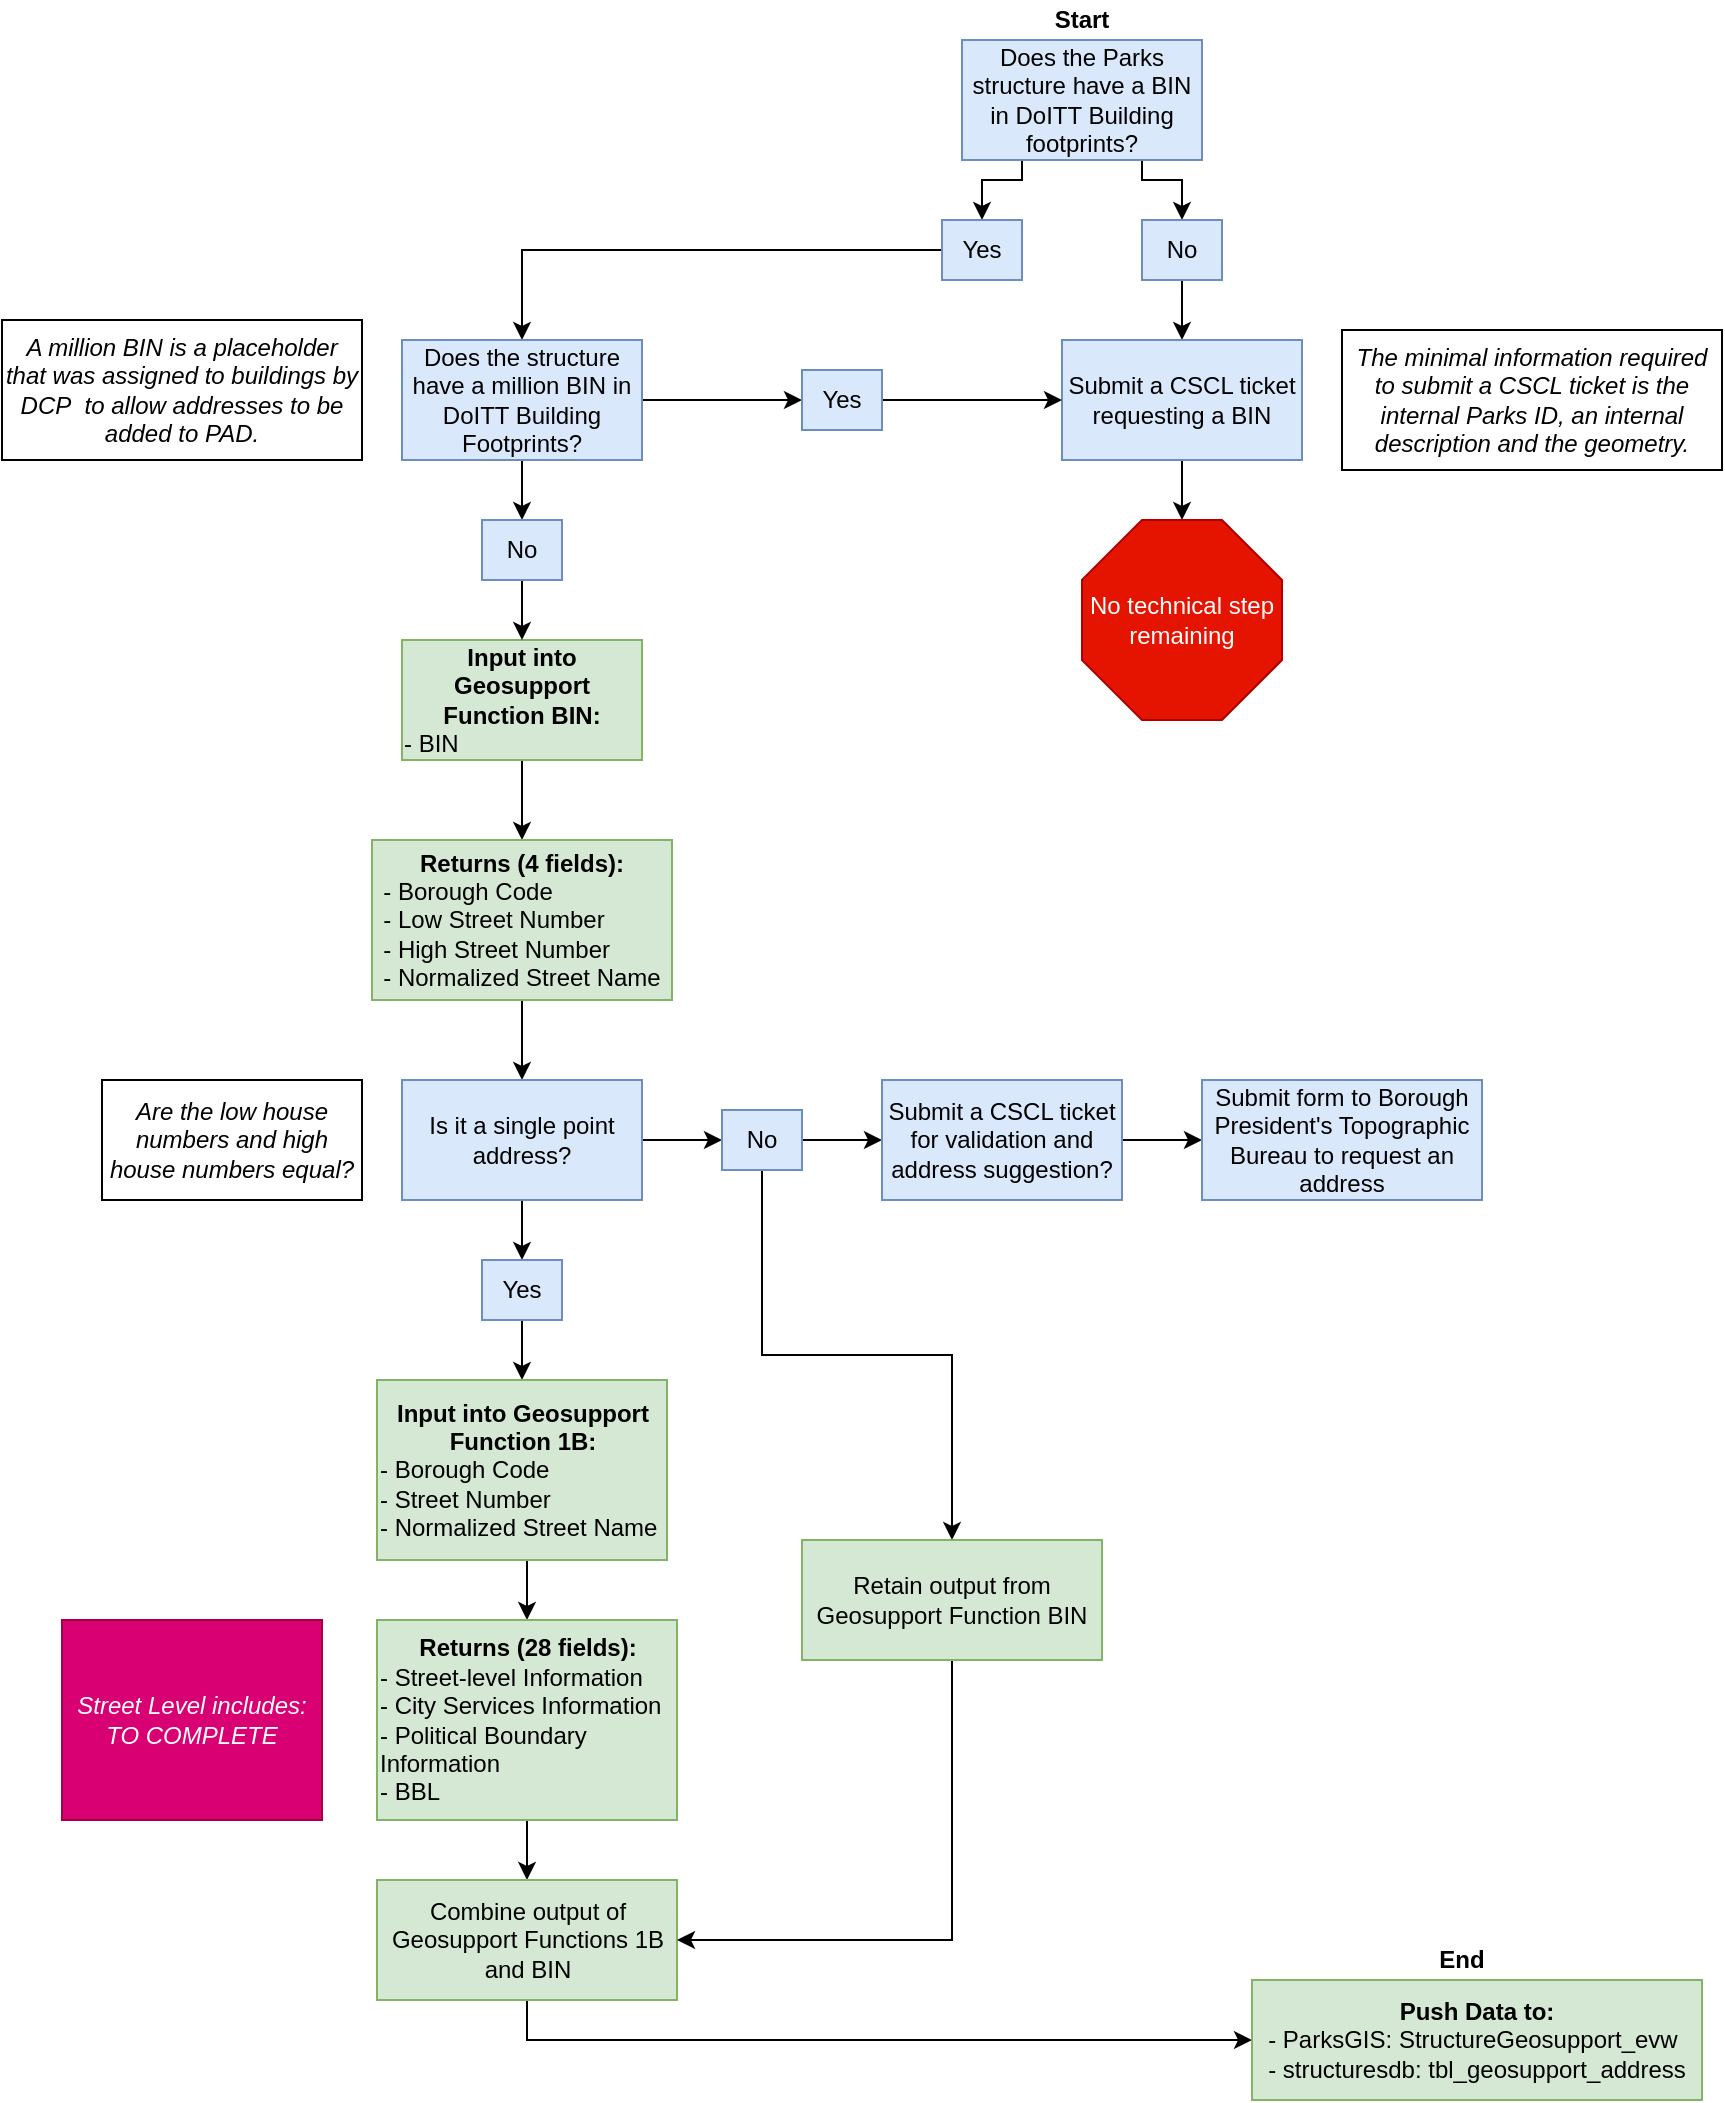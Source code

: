 <mxfile version="13.5.9" type="github">
  <diagram id="P0ZCVF98Ue42GssgXytQ" name="Page-1">
    <mxGraphModel dx="2272" dy="794" grid="1" gridSize="10" guides="1" tooltips="1" connect="1" arrows="1" fold="1" page="1" pageScale="1" pageWidth="850" pageHeight="1100" math="0" shadow="0">
      <root>
        <mxCell id="0" />
        <mxCell id="1" parent="0" />
        <mxCell id="Gs7SRbzFLweDe3SecU4g-5" style="edgeStyle=orthogonalEdgeStyle;rounded=0;orthogonalLoop=1;jettySize=auto;html=1;exitX=0.25;exitY=1;exitDx=0;exitDy=0;entryX=0.5;entryY=0;entryDx=0;entryDy=0;" edge="1" parent="1" source="Gs7SRbzFLweDe3SecU4g-1" target="Gs7SRbzFLweDe3SecU4g-3">
          <mxGeometry relative="1" as="geometry">
            <Array as="points">
              <mxPoint x="310" y="140" />
              <mxPoint x="290" y="140" />
            </Array>
          </mxGeometry>
        </mxCell>
        <mxCell id="Gs7SRbzFLweDe3SecU4g-6" style="edgeStyle=orthogonalEdgeStyle;rounded=0;orthogonalLoop=1;jettySize=auto;html=1;exitX=0.75;exitY=1;exitDx=0;exitDy=0;entryX=0.5;entryY=0;entryDx=0;entryDy=0;" edge="1" parent="1" source="Gs7SRbzFLweDe3SecU4g-1" target="Gs7SRbzFLweDe3SecU4g-4">
          <mxGeometry relative="1" as="geometry">
            <Array as="points">
              <mxPoint x="370" y="140" />
              <mxPoint x="390" y="140" />
            </Array>
          </mxGeometry>
        </mxCell>
        <mxCell id="Gs7SRbzFLweDe3SecU4g-1" value="Does the Parks structure have a BIN in DoITT Building footprints?" style="rounded=0;whiteSpace=wrap;html=1;fillColor=#dae8fc;strokeColor=#6c8ebf;" vertex="1" parent="1">
          <mxGeometry x="280" y="70" width="120" height="60" as="geometry" />
        </mxCell>
        <mxCell id="Gs7SRbzFLweDe3SecU4g-24" style="edgeStyle=orthogonalEdgeStyle;rounded=0;orthogonalLoop=1;jettySize=auto;html=1;exitX=0.5;exitY=1;exitDx=0;exitDy=0;entryX=0.5;entryY=0;entryDx=0;entryDy=0;" edge="1" parent="1" source="Gs7SRbzFLweDe3SecU4g-2" target="Gs7SRbzFLweDe3SecU4g-23">
          <mxGeometry relative="1" as="geometry" />
        </mxCell>
        <mxCell id="Gs7SRbzFLweDe3SecU4g-2" value="&lt;b&gt;Input&amp;nbsp;into Geosupport Function BIN:&lt;br&gt;&lt;div style=&quot;text-align: left&quot;&gt;&lt;span style=&quot;font-weight: normal&quot;&gt;- BIN&lt;/span&gt;&lt;/div&gt;&lt;/b&gt;" style="rounded=0;whiteSpace=wrap;html=1;fillColor=#d5e8d4;strokeColor=#82b366;" vertex="1" parent="1">
          <mxGeometry y="370" width="120" height="60" as="geometry" />
        </mxCell>
        <mxCell id="Gs7SRbzFLweDe3SecU4g-16" style="edgeStyle=orthogonalEdgeStyle;rounded=0;orthogonalLoop=1;jettySize=auto;html=1;exitX=0;exitY=0.5;exitDx=0;exitDy=0;" edge="1" parent="1" source="Gs7SRbzFLweDe3SecU4g-3" target="Gs7SRbzFLweDe3SecU4g-14">
          <mxGeometry relative="1" as="geometry" />
        </mxCell>
        <mxCell id="Gs7SRbzFLweDe3SecU4g-3" value="Yes" style="rounded=0;whiteSpace=wrap;html=1;fillColor=#dae8fc;strokeColor=#6c8ebf;" vertex="1" parent="1">
          <mxGeometry x="270" y="160" width="40" height="30" as="geometry" />
        </mxCell>
        <mxCell id="Gs7SRbzFLweDe3SecU4g-12" style="edgeStyle=orthogonalEdgeStyle;rounded=0;orthogonalLoop=1;jettySize=auto;html=1;exitX=0.5;exitY=1;exitDx=0;exitDy=0;entryX=0.5;entryY=0;entryDx=0;entryDy=0;" edge="1" parent="1" source="Gs7SRbzFLweDe3SecU4g-4" target="Gs7SRbzFLweDe3SecU4g-7">
          <mxGeometry relative="1" as="geometry" />
        </mxCell>
        <mxCell id="Gs7SRbzFLweDe3SecU4g-4" value="No" style="rounded=0;whiteSpace=wrap;html=1;fillColor=#dae8fc;strokeColor=#6c8ebf;" vertex="1" parent="1">
          <mxGeometry x="370" y="160" width="40" height="30" as="geometry" />
        </mxCell>
        <mxCell id="Gs7SRbzFLweDe3SecU4g-13" style="edgeStyle=orthogonalEdgeStyle;rounded=0;orthogonalLoop=1;jettySize=auto;html=1;exitX=0.5;exitY=1;exitDx=0;exitDy=0;entryX=0.5;entryY=0;entryDx=0;entryDy=0;entryPerimeter=0;" edge="1" parent="1" source="Gs7SRbzFLweDe3SecU4g-7" target="Gs7SRbzFLweDe3SecU4g-9">
          <mxGeometry relative="1" as="geometry" />
        </mxCell>
        <mxCell id="Gs7SRbzFLweDe3SecU4g-7" value="Submit a CSCL ticket requesting a BIN" style="rounded=0;whiteSpace=wrap;html=1;fillColor=#dae8fc;strokeColor=#6c8ebf;" vertex="1" parent="1">
          <mxGeometry x="330" y="220" width="120" height="60" as="geometry" />
        </mxCell>
        <mxCell id="Gs7SRbzFLweDe3SecU4g-9" value="No technical step remaining" style="whiteSpace=wrap;html=1;shape=mxgraph.basic.octagon2;align=center;verticalAlign=middle;dx=15;fillColor=#e51400;strokeColor=#B20000;fontColor=#ffffff;" vertex="1" parent="1">
          <mxGeometry x="340" y="310" width="100" height="100" as="geometry" />
        </mxCell>
        <mxCell id="Gs7SRbzFLweDe3SecU4g-11" value="&lt;i&gt;The minimal information required to submit a CSCL ticket is the internal Parks ID, an internal description and the geometry.&lt;/i&gt;" style="rounded=0;whiteSpace=wrap;html=1;" vertex="1" parent="1">
          <mxGeometry x="470" y="215" width="190" height="70" as="geometry" />
        </mxCell>
        <mxCell id="Gs7SRbzFLweDe3SecU4g-18" style="edgeStyle=orthogonalEdgeStyle;rounded=0;orthogonalLoop=1;jettySize=auto;html=1;exitX=1;exitY=0.5;exitDx=0;exitDy=0;entryX=0;entryY=0.5;entryDx=0;entryDy=0;" edge="1" parent="1" source="Gs7SRbzFLweDe3SecU4g-14" target="Gs7SRbzFLweDe3SecU4g-17">
          <mxGeometry relative="1" as="geometry" />
        </mxCell>
        <mxCell id="Gs7SRbzFLweDe3SecU4g-21" style="edgeStyle=orthogonalEdgeStyle;rounded=0;orthogonalLoop=1;jettySize=auto;html=1;exitX=0.5;exitY=1;exitDx=0;exitDy=0;entryX=0.5;entryY=0;entryDx=0;entryDy=0;" edge="1" parent="1" source="Gs7SRbzFLweDe3SecU4g-14" target="Gs7SRbzFLweDe3SecU4g-20">
          <mxGeometry relative="1" as="geometry" />
        </mxCell>
        <mxCell id="Gs7SRbzFLweDe3SecU4g-14" value="Does the structure have a million BIN in DoITT Building Footprints?" style="rounded=0;whiteSpace=wrap;html=1;fillColor=#dae8fc;strokeColor=#6c8ebf;" vertex="1" parent="1">
          <mxGeometry y="220" width="120" height="60" as="geometry" />
        </mxCell>
        <mxCell id="Gs7SRbzFLweDe3SecU4g-15" value="&lt;i&gt;A million BIN is a placeholder that was assigned to buildings by DCP&amp;nbsp; to allow addresses to be added to PAD.&lt;/i&gt;" style="rounded=0;whiteSpace=wrap;html=1;" vertex="1" parent="1">
          <mxGeometry x="-200" y="210" width="180" height="70" as="geometry" />
        </mxCell>
        <mxCell id="Gs7SRbzFLweDe3SecU4g-19" style="edgeStyle=orthogonalEdgeStyle;rounded=0;orthogonalLoop=1;jettySize=auto;html=1;exitX=1;exitY=0.5;exitDx=0;exitDy=0;entryX=0;entryY=0.5;entryDx=0;entryDy=0;" edge="1" parent="1" source="Gs7SRbzFLweDe3SecU4g-17" target="Gs7SRbzFLweDe3SecU4g-7">
          <mxGeometry relative="1" as="geometry" />
        </mxCell>
        <mxCell id="Gs7SRbzFLweDe3SecU4g-17" value="Yes" style="rounded=0;whiteSpace=wrap;html=1;fillColor=#dae8fc;strokeColor=#6c8ebf;" vertex="1" parent="1">
          <mxGeometry x="200" y="235" width="40" height="30" as="geometry" />
        </mxCell>
        <mxCell id="Gs7SRbzFLweDe3SecU4g-22" style="edgeStyle=orthogonalEdgeStyle;rounded=0;orthogonalLoop=1;jettySize=auto;html=1;exitX=0.5;exitY=1;exitDx=0;exitDy=0;entryX=0.5;entryY=0;entryDx=0;entryDy=0;" edge="1" parent="1" source="Gs7SRbzFLweDe3SecU4g-20" target="Gs7SRbzFLweDe3SecU4g-2">
          <mxGeometry relative="1" as="geometry" />
        </mxCell>
        <mxCell id="Gs7SRbzFLweDe3SecU4g-20" value="No" style="rounded=0;whiteSpace=wrap;html=1;fillColor=#dae8fc;strokeColor=#6c8ebf;" vertex="1" parent="1">
          <mxGeometry x="40" y="310" width="40" height="30" as="geometry" />
        </mxCell>
        <mxCell id="Gs7SRbzFLweDe3SecU4g-28" style="edgeStyle=orthogonalEdgeStyle;rounded=0;orthogonalLoop=1;jettySize=auto;html=1;exitX=0.5;exitY=1;exitDx=0;exitDy=0;entryX=0.5;entryY=0;entryDx=0;entryDy=0;" edge="1" parent="1" source="Gs7SRbzFLweDe3SecU4g-23" target="Gs7SRbzFLweDe3SecU4g-25">
          <mxGeometry relative="1" as="geometry" />
        </mxCell>
        <mxCell id="Gs7SRbzFLweDe3SecU4g-23" value="&lt;b&gt;Returns (4 fields):&lt;/b&gt;&lt;br&gt;&lt;div style=&quot;text-align: left&quot;&gt;&lt;span&gt;- Borough Code&lt;/span&gt;&lt;/div&gt;&lt;div style=&quot;text-align: left&quot;&gt;&lt;span&gt;- Low Street Number&lt;/span&gt;&lt;/div&gt;&lt;div style=&quot;text-align: left&quot;&gt;&lt;span&gt;- High Street Number&lt;/span&gt;&lt;/div&gt;&lt;div style=&quot;text-align: left&quot;&gt;&lt;span&gt;- Normalized Street Name&lt;/span&gt;&lt;/div&gt;" style="rounded=0;whiteSpace=wrap;html=1;fillColor=#d5e8d4;strokeColor=#82b366;" vertex="1" parent="1">
          <mxGeometry x="-15" y="470" width="150" height="80" as="geometry" />
        </mxCell>
        <mxCell id="Gs7SRbzFLweDe3SecU4g-31" style="edgeStyle=orthogonalEdgeStyle;rounded=0;orthogonalLoop=1;jettySize=auto;html=1;exitX=1;exitY=0.5;exitDx=0;exitDy=0;entryX=0;entryY=0.5;entryDx=0;entryDy=0;" edge="1" parent="1" source="Gs7SRbzFLweDe3SecU4g-25" target="Gs7SRbzFLweDe3SecU4g-30">
          <mxGeometry relative="1" as="geometry" />
        </mxCell>
        <mxCell id="Gs7SRbzFLweDe3SecU4g-37" style="edgeStyle=orthogonalEdgeStyle;rounded=0;orthogonalLoop=1;jettySize=auto;html=1;exitX=0.5;exitY=1;exitDx=0;exitDy=0;entryX=0.5;entryY=0;entryDx=0;entryDy=0;" edge="1" parent="1" source="Gs7SRbzFLweDe3SecU4g-25" target="Gs7SRbzFLweDe3SecU4g-29">
          <mxGeometry relative="1" as="geometry" />
        </mxCell>
        <mxCell id="Gs7SRbzFLweDe3SecU4g-25" value="Is it a single point address?" style="rounded=0;whiteSpace=wrap;html=1;fillColor=#dae8fc;strokeColor=#6c8ebf;" vertex="1" parent="1">
          <mxGeometry y="590" width="120" height="60" as="geometry" />
        </mxCell>
        <mxCell id="Gs7SRbzFLweDe3SecU4g-27" value="&lt;i&gt;Are the low house numbers and high house numbers equal?&lt;/i&gt;" style="rounded=0;whiteSpace=wrap;html=1;" vertex="1" parent="1">
          <mxGeometry x="-150" y="590" width="130" height="60" as="geometry" />
        </mxCell>
        <mxCell id="Gs7SRbzFLweDe3SecU4g-40" style="edgeStyle=orthogonalEdgeStyle;rounded=0;orthogonalLoop=1;jettySize=auto;html=1;exitX=0.5;exitY=1;exitDx=0;exitDy=0;entryX=0.5;entryY=0;entryDx=0;entryDy=0;" edge="1" parent="1" source="Gs7SRbzFLweDe3SecU4g-29" target="Gs7SRbzFLweDe3SecU4g-39">
          <mxGeometry relative="1" as="geometry" />
        </mxCell>
        <mxCell id="Gs7SRbzFLweDe3SecU4g-29" value="Yes" style="rounded=0;whiteSpace=wrap;html=1;fillColor=#dae8fc;strokeColor=#6c8ebf;" vertex="1" parent="1">
          <mxGeometry x="40" y="680" width="40" height="30" as="geometry" />
        </mxCell>
        <mxCell id="Gs7SRbzFLweDe3SecU4g-34" style="edgeStyle=orthogonalEdgeStyle;rounded=0;orthogonalLoop=1;jettySize=auto;html=1;exitX=1;exitY=0.5;exitDx=0;exitDy=0;entryX=0;entryY=0.5;entryDx=0;entryDy=0;" edge="1" parent="1" source="Gs7SRbzFLweDe3SecU4g-30" target="Gs7SRbzFLweDe3SecU4g-33">
          <mxGeometry relative="1" as="geometry" />
        </mxCell>
        <mxCell id="Gs7SRbzFLweDe3SecU4g-51" style="edgeStyle=orthogonalEdgeStyle;rounded=0;orthogonalLoop=1;jettySize=auto;html=1;exitX=0.5;exitY=1;exitDx=0;exitDy=0;entryX=0.5;entryY=0;entryDx=0;entryDy=0;" edge="1" parent="1" source="Gs7SRbzFLweDe3SecU4g-30" target="Gs7SRbzFLweDe3SecU4g-50">
          <mxGeometry relative="1" as="geometry" />
        </mxCell>
        <mxCell id="Gs7SRbzFLweDe3SecU4g-30" value="No" style="rounded=0;whiteSpace=wrap;html=1;fillColor=#dae8fc;strokeColor=#6c8ebf;" vertex="1" parent="1">
          <mxGeometry x="160" y="605" width="40" height="30" as="geometry" />
        </mxCell>
        <mxCell id="Gs7SRbzFLweDe3SecU4g-36" style="edgeStyle=orthogonalEdgeStyle;rounded=0;orthogonalLoop=1;jettySize=auto;html=1;exitX=1;exitY=0.5;exitDx=0;exitDy=0;entryX=0;entryY=0.5;entryDx=0;entryDy=0;" edge="1" parent="1" source="Gs7SRbzFLweDe3SecU4g-33" target="Gs7SRbzFLweDe3SecU4g-35">
          <mxGeometry relative="1" as="geometry" />
        </mxCell>
        <mxCell id="Gs7SRbzFLweDe3SecU4g-33" value="Submit a CSCL ticket for validation and address suggestion?" style="rounded=0;whiteSpace=wrap;html=1;fillColor=#dae8fc;strokeColor=#6c8ebf;" vertex="1" parent="1">
          <mxGeometry x="240" y="590" width="120" height="60" as="geometry" />
        </mxCell>
        <mxCell id="Gs7SRbzFLweDe3SecU4g-35" value="Submit form to Borough President&#39;s Topographic Bureau to request an address" style="rounded=0;whiteSpace=wrap;html=1;fillColor=#dae8fc;strokeColor=#6c8ebf;" vertex="1" parent="1">
          <mxGeometry x="400" y="590" width="140" height="60" as="geometry" />
        </mxCell>
        <mxCell id="Gs7SRbzFLweDe3SecU4g-42" style="edgeStyle=orthogonalEdgeStyle;rounded=0;orthogonalLoop=1;jettySize=auto;html=1;exitX=0.5;exitY=1;exitDx=0;exitDy=0;entryX=0.5;entryY=0;entryDx=0;entryDy=0;" edge="1" parent="1" source="Gs7SRbzFLweDe3SecU4g-39" target="Gs7SRbzFLweDe3SecU4g-41">
          <mxGeometry relative="1" as="geometry" />
        </mxCell>
        <mxCell id="Gs7SRbzFLweDe3SecU4g-39" value="&lt;b&gt;Input&amp;nbsp;into Geosupport Function 1B:&lt;br&gt;&lt;div style=&quot;text-align: left&quot;&gt;&lt;span style=&quot;font-weight: normal&quot;&gt;- Borough Code&lt;/span&gt;&lt;/div&gt;&lt;/b&gt;&lt;div style=&quot;text-align: left&quot;&gt;&lt;span&gt;- Street Number&amp;nbsp;&lt;/span&gt;&lt;/div&gt;&lt;div style=&quot;text-align: left&quot;&gt;&lt;span&gt;- Normalized Street Name&amp;nbsp;&lt;/span&gt;&lt;/div&gt;" style="rounded=0;whiteSpace=wrap;html=1;fillColor=#d5e8d4;strokeColor=#82b366;" vertex="1" parent="1">
          <mxGeometry x="-12.5" y="740" width="145" height="90" as="geometry" />
        </mxCell>
        <mxCell id="Gs7SRbzFLweDe3SecU4g-45" style="edgeStyle=orthogonalEdgeStyle;rounded=0;orthogonalLoop=1;jettySize=auto;html=1;exitX=0.5;exitY=1;exitDx=0;exitDy=0;entryX=0.5;entryY=0;entryDx=0;entryDy=0;" edge="1" parent="1" source="Gs7SRbzFLweDe3SecU4g-41" target="Gs7SRbzFLweDe3SecU4g-44">
          <mxGeometry relative="1" as="geometry" />
        </mxCell>
        <mxCell id="Gs7SRbzFLweDe3SecU4g-41" value="&lt;b&gt;Returns (28 fields):&lt;/b&gt;&lt;br&gt;&lt;div style=&quot;text-align: left&quot;&gt;- Street-level Information&lt;/div&gt;&lt;div style=&quot;text-align: left&quot;&gt;&lt;span&gt;- City Services Information&lt;/span&gt;&lt;/div&gt;&lt;div style=&quot;text-align: left&quot;&gt;&lt;span&gt;- Political Boundary Information&lt;/span&gt;&lt;/div&gt;&lt;div style=&quot;text-align: left&quot;&gt;&lt;span&gt;- BBL&lt;/span&gt;&lt;/div&gt;" style="rounded=0;whiteSpace=wrap;html=1;fillColor=#d5e8d4;strokeColor=#82b366;" vertex="1" parent="1">
          <mxGeometry x="-12.5" y="860" width="150" height="100" as="geometry" />
        </mxCell>
        <mxCell id="Gs7SRbzFLweDe3SecU4g-43" value="&lt;i&gt;Street Level includes:&lt;br&gt;TO COMPLETE&lt;br&gt;&lt;/i&gt;" style="rounded=0;whiteSpace=wrap;html=1;fillColor=#d80073;strokeColor=#A50040;fontColor=#ffffff;" vertex="1" parent="1">
          <mxGeometry x="-170" y="860" width="130" height="100" as="geometry" />
        </mxCell>
        <mxCell id="Gs7SRbzFLweDe3SecU4g-53" style="edgeStyle=orthogonalEdgeStyle;rounded=0;orthogonalLoop=1;jettySize=auto;html=1;exitX=0.5;exitY=1;exitDx=0;exitDy=0;entryX=0;entryY=0.5;entryDx=0;entryDy=0;" edge="1" parent="1" source="Gs7SRbzFLweDe3SecU4g-44" target="Gs7SRbzFLweDe3SecU4g-47">
          <mxGeometry relative="1" as="geometry" />
        </mxCell>
        <mxCell id="Gs7SRbzFLweDe3SecU4g-44" value="Combine output of Geosupport Functions 1B and BIN" style="rounded=0;whiteSpace=wrap;html=1;fillColor=#d5e8d4;strokeColor=#82b366;" vertex="1" parent="1">
          <mxGeometry x="-12.5" y="990" width="150" height="60" as="geometry" />
        </mxCell>
        <mxCell id="Gs7SRbzFLweDe3SecU4g-47" value="&lt;b&gt;Push Data to:&lt;/b&gt;&lt;br&gt;&lt;div style=&quot;text-align: left&quot;&gt;&lt;span&gt;- ParksGIS: StructureGeosupport_evw&lt;/span&gt;&lt;/div&gt;&lt;div style=&quot;text-align: left&quot;&gt;&lt;span&gt;- structuresdb: tbl_geosupport_address&lt;/span&gt;&lt;/div&gt;" style="rounded=0;whiteSpace=wrap;html=1;fillColor=#d5e8d4;strokeColor=#82b366;" vertex="1" parent="1">
          <mxGeometry x="425" y="1040" width="225" height="60" as="geometry" />
        </mxCell>
        <mxCell id="Gs7SRbzFLweDe3SecU4g-52" style="edgeStyle=orthogonalEdgeStyle;rounded=0;orthogonalLoop=1;jettySize=auto;html=1;exitX=0.5;exitY=1;exitDx=0;exitDy=0;entryX=1;entryY=0.5;entryDx=0;entryDy=0;" edge="1" parent="1" source="Gs7SRbzFLweDe3SecU4g-50" target="Gs7SRbzFLweDe3SecU4g-44">
          <mxGeometry relative="1" as="geometry" />
        </mxCell>
        <mxCell id="Gs7SRbzFLweDe3SecU4g-50" value="Retain output from Geosupport Function BIN" style="rounded=0;whiteSpace=wrap;html=1;fillColor=#d5e8d4;strokeColor=#82b366;" vertex="1" parent="1">
          <mxGeometry x="200" y="820" width="150" height="60" as="geometry" />
        </mxCell>
        <mxCell id="Gs7SRbzFLweDe3SecU4g-55" value="&lt;b&gt;End&lt;/b&gt;" style="text;html=1;strokeColor=none;fillColor=none;align=center;verticalAlign=middle;whiteSpace=wrap;rounded=0;" vertex="1" parent="1">
          <mxGeometry x="510" y="1020" width="40" height="20" as="geometry" />
        </mxCell>
        <mxCell id="Gs7SRbzFLweDe3SecU4g-56" value="&lt;b&gt;Start&lt;/b&gt;" style="text;html=1;strokeColor=none;fillColor=none;align=center;verticalAlign=middle;whiteSpace=wrap;rounded=0;" vertex="1" parent="1">
          <mxGeometry x="320" y="50" width="40" height="20" as="geometry" />
        </mxCell>
      </root>
    </mxGraphModel>
  </diagram>
</mxfile>
